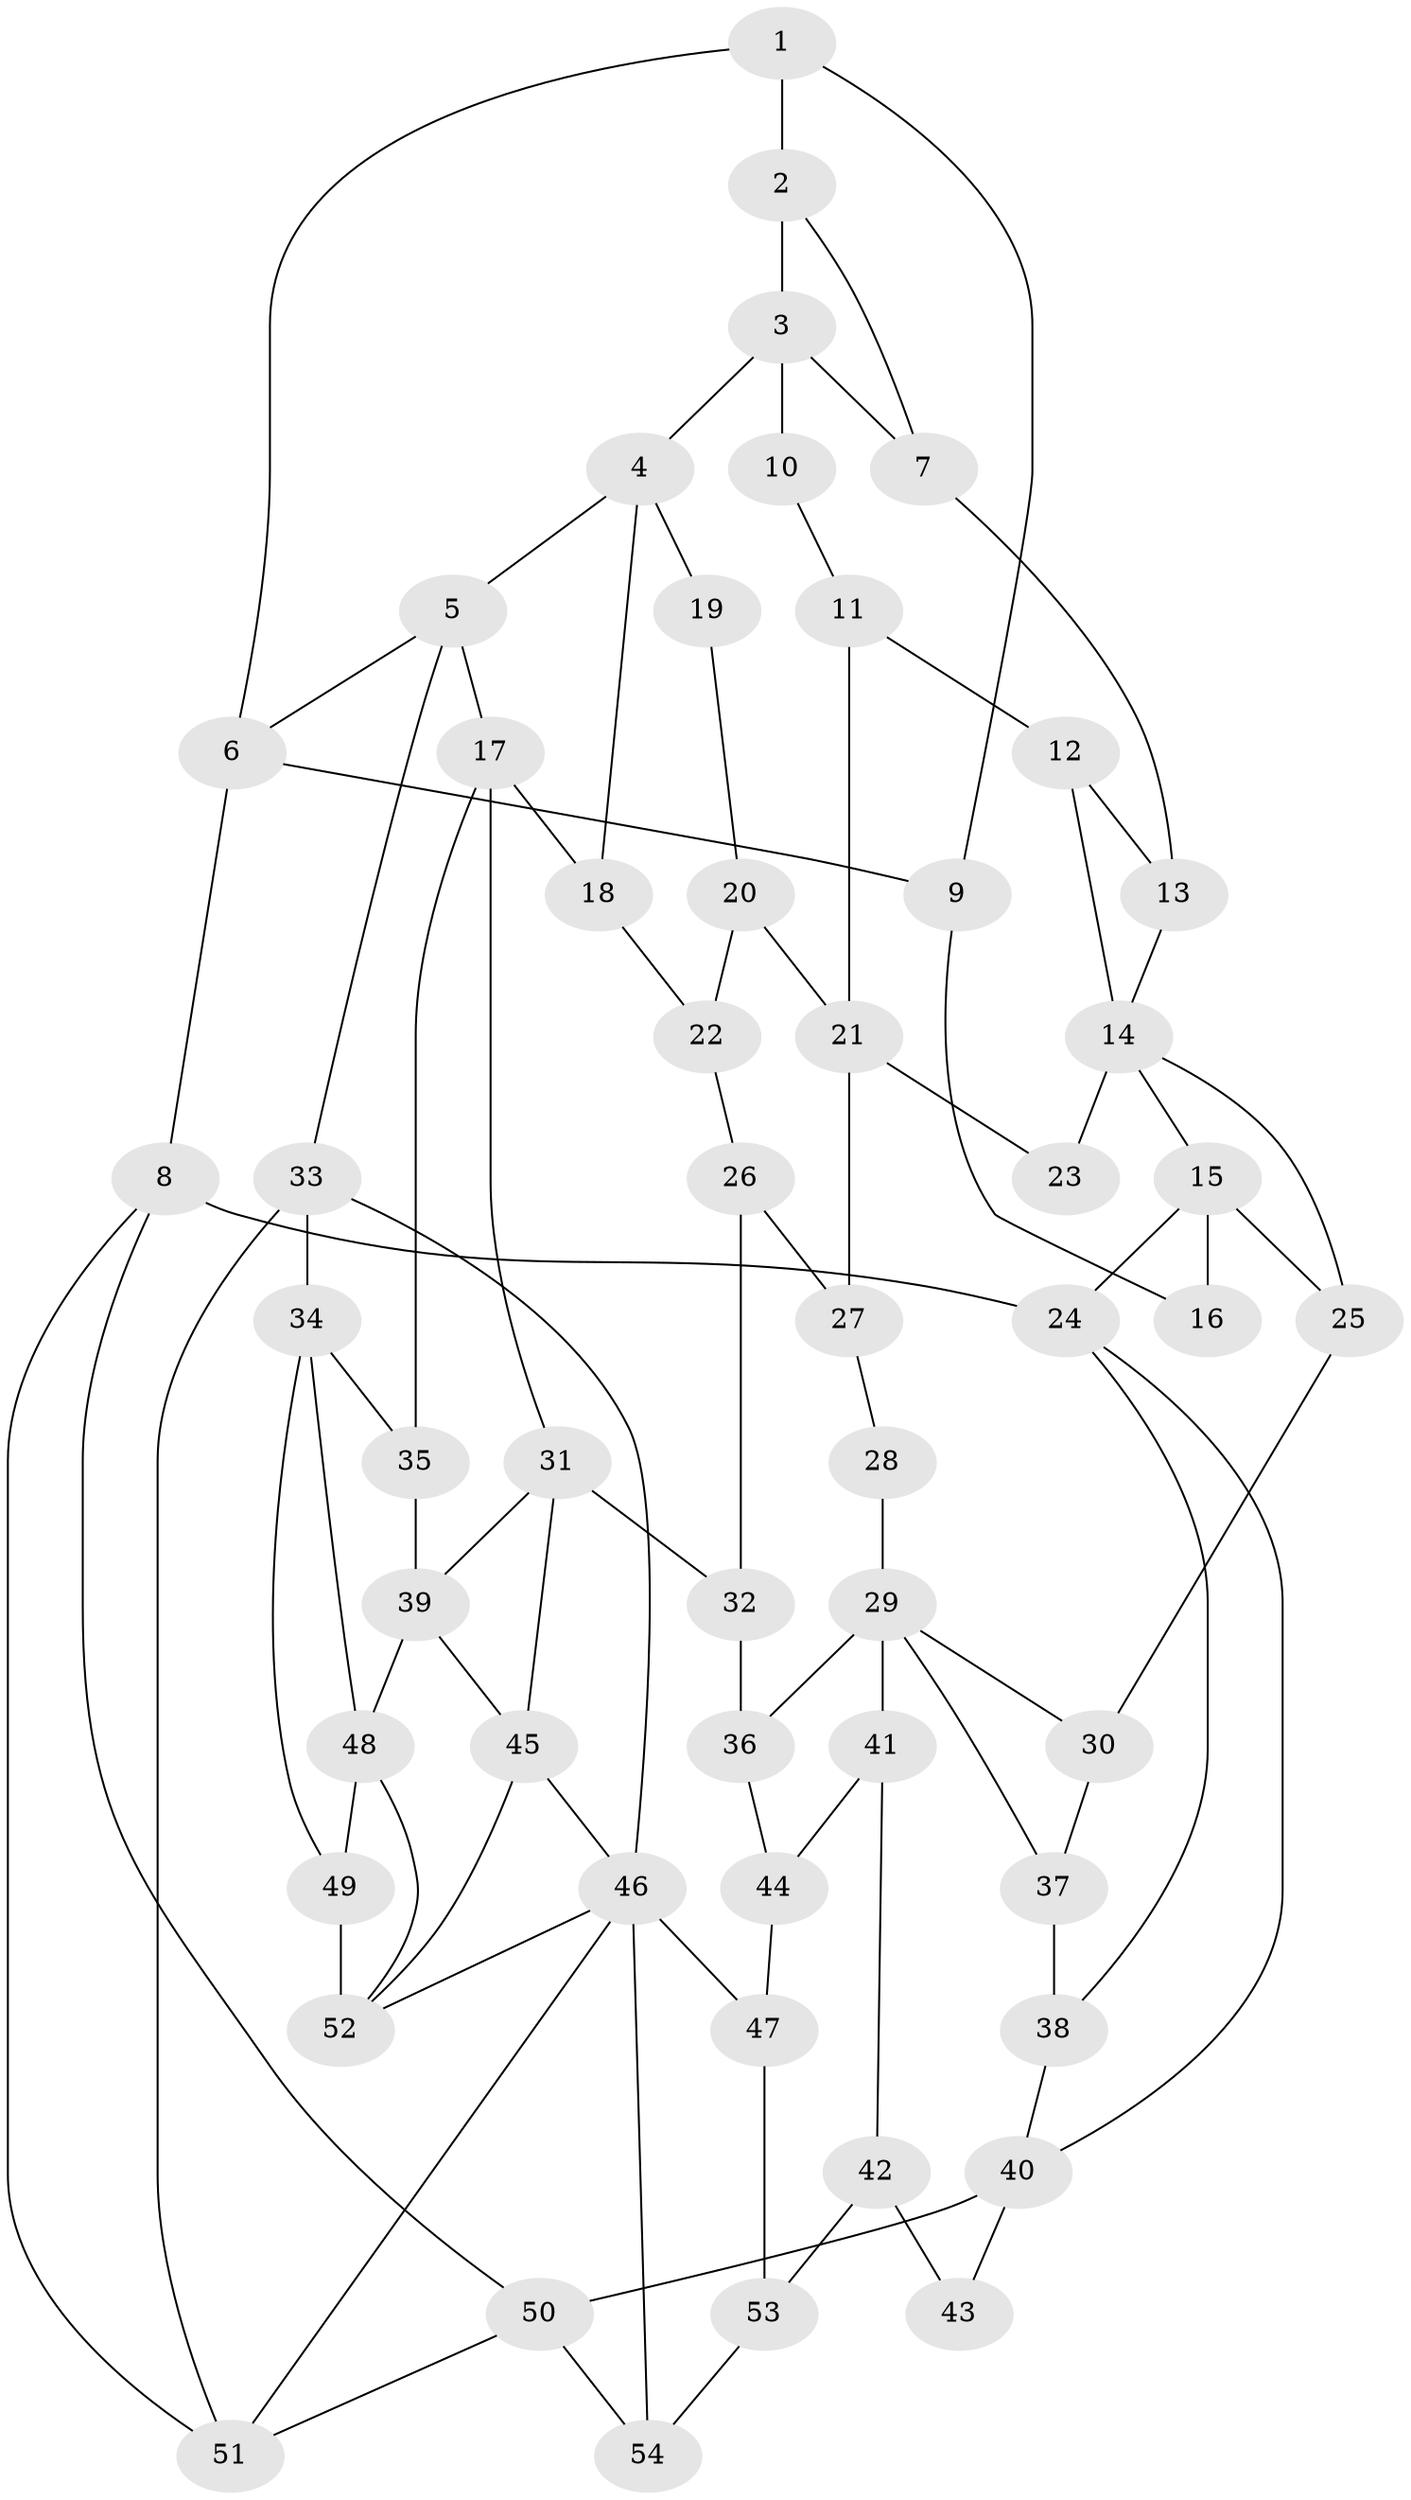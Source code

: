 // original degree distribution, {3: 0.018691588785046728, 4: 0.24299065420560748, 5: 0.5233644859813084, 6: 0.21495327102803738}
// Generated by graph-tools (version 1.1) at 2025/54/03/04/25 22:54:19]
// undirected, 54 vertices, 91 edges
graph export_dot {
  node [color=gray90,style=filled];
  1;
  2;
  3;
  4;
  5;
  6;
  7;
  8;
  9;
  10;
  11;
  12;
  13;
  14;
  15;
  16;
  17;
  18;
  19;
  20;
  21;
  22;
  23;
  24;
  25;
  26;
  27;
  28;
  29;
  30;
  31;
  32;
  33;
  34;
  35;
  36;
  37;
  38;
  39;
  40;
  41;
  42;
  43;
  44;
  45;
  46;
  47;
  48;
  49;
  50;
  51;
  52;
  53;
  54;
  1 -- 2 [weight=2.0];
  1 -- 6 [weight=2.0];
  1 -- 9 [weight=1.0];
  2 -- 3 [weight=1.0];
  2 -- 7 [weight=1.0];
  3 -- 4 [weight=2.0];
  3 -- 7 [weight=1.0];
  3 -- 10 [weight=2.0];
  4 -- 5 [weight=1.0];
  4 -- 18 [weight=1.0];
  4 -- 19 [weight=2.0];
  5 -- 6 [weight=1.0];
  5 -- 17 [weight=1.0];
  5 -- 33 [weight=1.0];
  6 -- 8 [weight=2.0];
  6 -- 9 [weight=1.0];
  7 -- 13 [weight=1.0];
  8 -- 24 [weight=1.0];
  8 -- 50 [weight=1.0];
  8 -- 51 [weight=1.0];
  9 -- 16 [weight=1.0];
  10 -- 11 [weight=1.0];
  11 -- 12 [weight=1.0];
  11 -- 21 [weight=1.0];
  12 -- 13 [weight=1.0];
  12 -- 14 [weight=1.0];
  13 -- 14 [weight=1.0];
  14 -- 15 [weight=1.0];
  14 -- 23 [weight=2.0];
  14 -- 25 [weight=1.0];
  15 -- 16 [weight=2.0];
  15 -- 24 [weight=2.0];
  15 -- 25 [weight=1.0];
  17 -- 18 [weight=2.0];
  17 -- 31 [weight=1.0];
  17 -- 35 [weight=1.0];
  18 -- 22 [weight=1.0];
  19 -- 20 [weight=1.0];
  20 -- 21 [weight=1.0];
  20 -- 22 [weight=1.0];
  21 -- 23 [weight=1.0];
  21 -- 27 [weight=1.0];
  22 -- 26 [weight=1.0];
  24 -- 38 [weight=1.0];
  24 -- 40 [weight=1.0];
  25 -- 30 [weight=1.0];
  26 -- 27 [weight=1.0];
  26 -- 32 [weight=1.0];
  27 -- 28 [weight=1.0];
  28 -- 29 [weight=2.0];
  29 -- 30 [weight=1.0];
  29 -- 36 [weight=1.0];
  29 -- 37 [weight=1.0];
  29 -- 41 [weight=1.0];
  30 -- 37 [weight=1.0];
  31 -- 32 [weight=1.0];
  31 -- 39 [weight=1.0];
  31 -- 45 [weight=1.0];
  32 -- 36 [weight=1.0];
  33 -- 34 [weight=1.0];
  33 -- 46 [weight=1.0];
  33 -- 51 [weight=1.0];
  34 -- 35 [weight=1.0];
  34 -- 48 [weight=1.0];
  34 -- 49 [weight=1.0];
  35 -- 39 [weight=2.0];
  36 -- 44 [weight=1.0];
  37 -- 38 [weight=1.0];
  38 -- 40 [weight=1.0];
  39 -- 45 [weight=1.0];
  39 -- 48 [weight=2.0];
  40 -- 43 [weight=2.0];
  40 -- 50 [weight=2.0];
  41 -- 42 [weight=1.0];
  41 -- 44 [weight=1.0];
  42 -- 43 [weight=2.0];
  42 -- 53 [weight=1.0];
  44 -- 47 [weight=1.0];
  45 -- 46 [weight=1.0];
  45 -- 52 [weight=1.0];
  46 -- 47 [weight=1.0];
  46 -- 51 [weight=1.0];
  46 -- 52 [weight=1.0];
  46 -- 54 [weight=1.0];
  47 -- 53 [weight=1.0];
  48 -- 49 [weight=2.0];
  48 -- 52 [weight=1.0];
  49 -- 52 [weight=3.0];
  50 -- 51 [weight=1.0];
  50 -- 54 [weight=1.0];
  53 -- 54 [weight=1.0];
}
